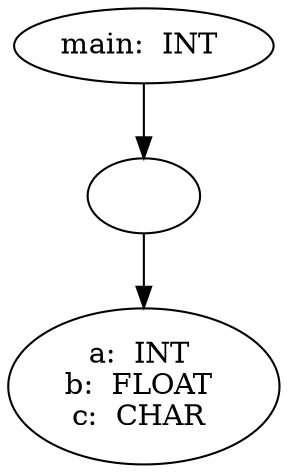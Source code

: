 digraph AST {
  "126783194214224" [label="main:  INT "];
  "126783194214224" -> "126783193615616";
  "126783193615616" [label=""];
  "126783193615616" -> "126783193616288";
  "126783193616288" [label="a:  INT 
b:  FLOAT 
c:  CHAR "];
}
